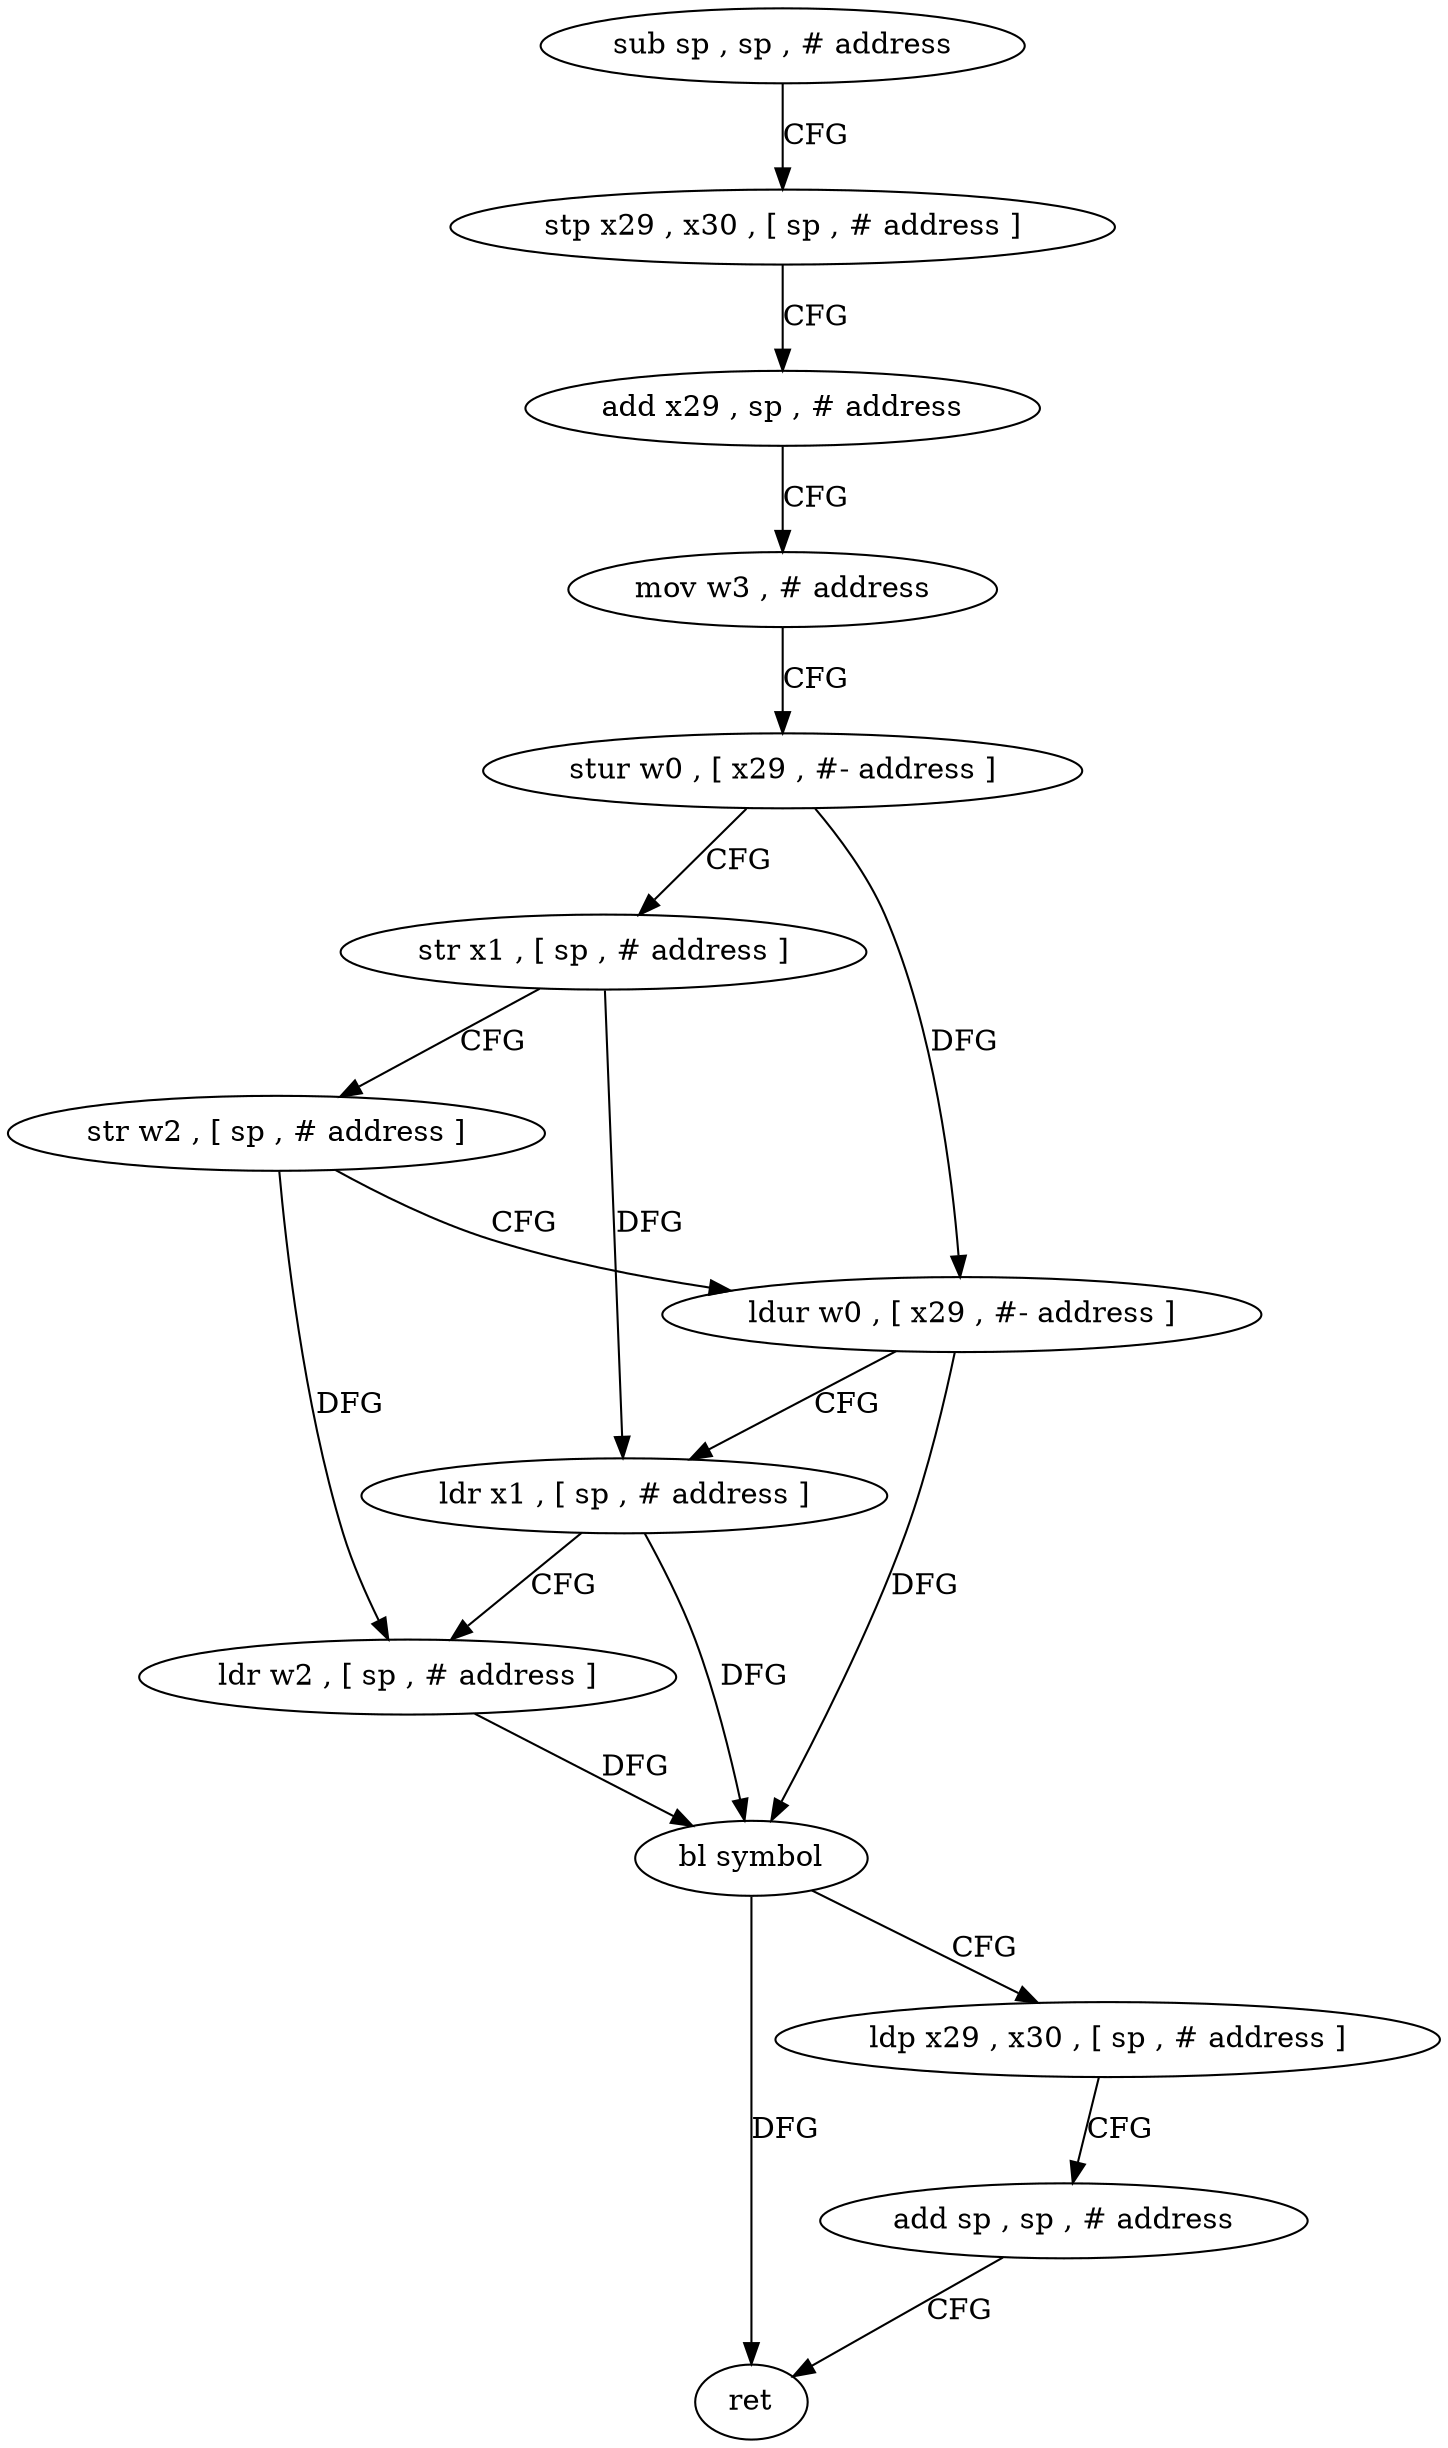digraph "func" {
"4252656" [label = "sub sp , sp , # address" ]
"4252660" [label = "stp x29 , x30 , [ sp , # address ]" ]
"4252664" [label = "add x29 , sp , # address" ]
"4252668" [label = "mov w3 , # address" ]
"4252672" [label = "stur w0 , [ x29 , #- address ]" ]
"4252676" [label = "str x1 , [ sp , # address ]" ]
"4252680" [label = "str w2 , [ sp , # address ]" ]
"4252684" [label = "ldur w0 , [ x29 , #- address ]" ]
"4252688" [label = "ldr x1 , [ sp , # address ]" ]
"4252692" [label = "ldr w2 , [ sp , # address ]" ]
"4252696" [label = "bl symbol" ]
"4252700" [label = "ldp x29 , x30 , [ sp , # address ]" ]
"4252704" [label = "add sp , sp , # address" ]
"4252708" [label = "ret" ]
"4252656" -> "4252660" [ label = "CFG" ]
"4252660" -> "4252664" [ label = "CFG" ]
"4252664" -> "4252668" [ label = "CFG" ]
"4252668" -> "4252672" [ label = "CFG" ]
"4252672" -> "4252676" [ label = "CFG" ]
"4252672" -> "4252684" [ label = "DFG" ]
"4252676" -> "4252680" [ label = "CFG" ]
"4252676" -> "4252688" [ label = "DFG" ]
"4252680" -> "4252684" [ label = "CFG" ]
"4252680" -> "4252692" [ label = "DFG" ]
"4252684" -> "4252688" [ label = "CFG" ]
"4252684" -> "4252696" [ label = "DFG" ]
"4252688" -> "4252692" [ label = "CFG" ]
"4252688" -> "4252696" [ label = "DFG" ]
"4252692" -> "4252696" [ label = "DFG" ]
"4252696" -> "4252700" [ label = "CFG" ]
"4252696" -> "4252708" [ label = "DFG" ]
"4252700" -> "4252704" [ label = "CFG" ]
"4252704" -> "4252708" [ label = "CFG" ]
}
